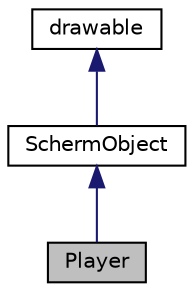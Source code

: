digraph "Player"
{
  edge [fontname="Helvetica",fontsize="10",labelfontname="Helvetica",labelfontsize="10"];
  node [fontname="Helvetica",fontsize="10",shape=record];
  Node0 [label="Player",height=0.2,width=0.4,color="black", fillcolor="grey75", style="filled", fontcolor="black"];
  Node1 -> Node0 [dir="back",color="midnightblue",fontsize="10",style="solid",fontname="Helvetica"];
  Node1 [label="SchermObject",height=0.2,width=0.4,color="black", fillcolor="white", style="filled",URL="$classSchermObject.html",tooltip="class SchermObject ADT. "];
  Node2 -> Node1 [dir="back",color="midnightblue",fontsize="10",style="solid",fontname="Helvetica"];
  Node2 [label="drawable",height=0.2,width=0.4,color="black", fillcolor="white", style="filled",URL="$classdrawable.html",tooltip="class drawable ADT. "];
}
